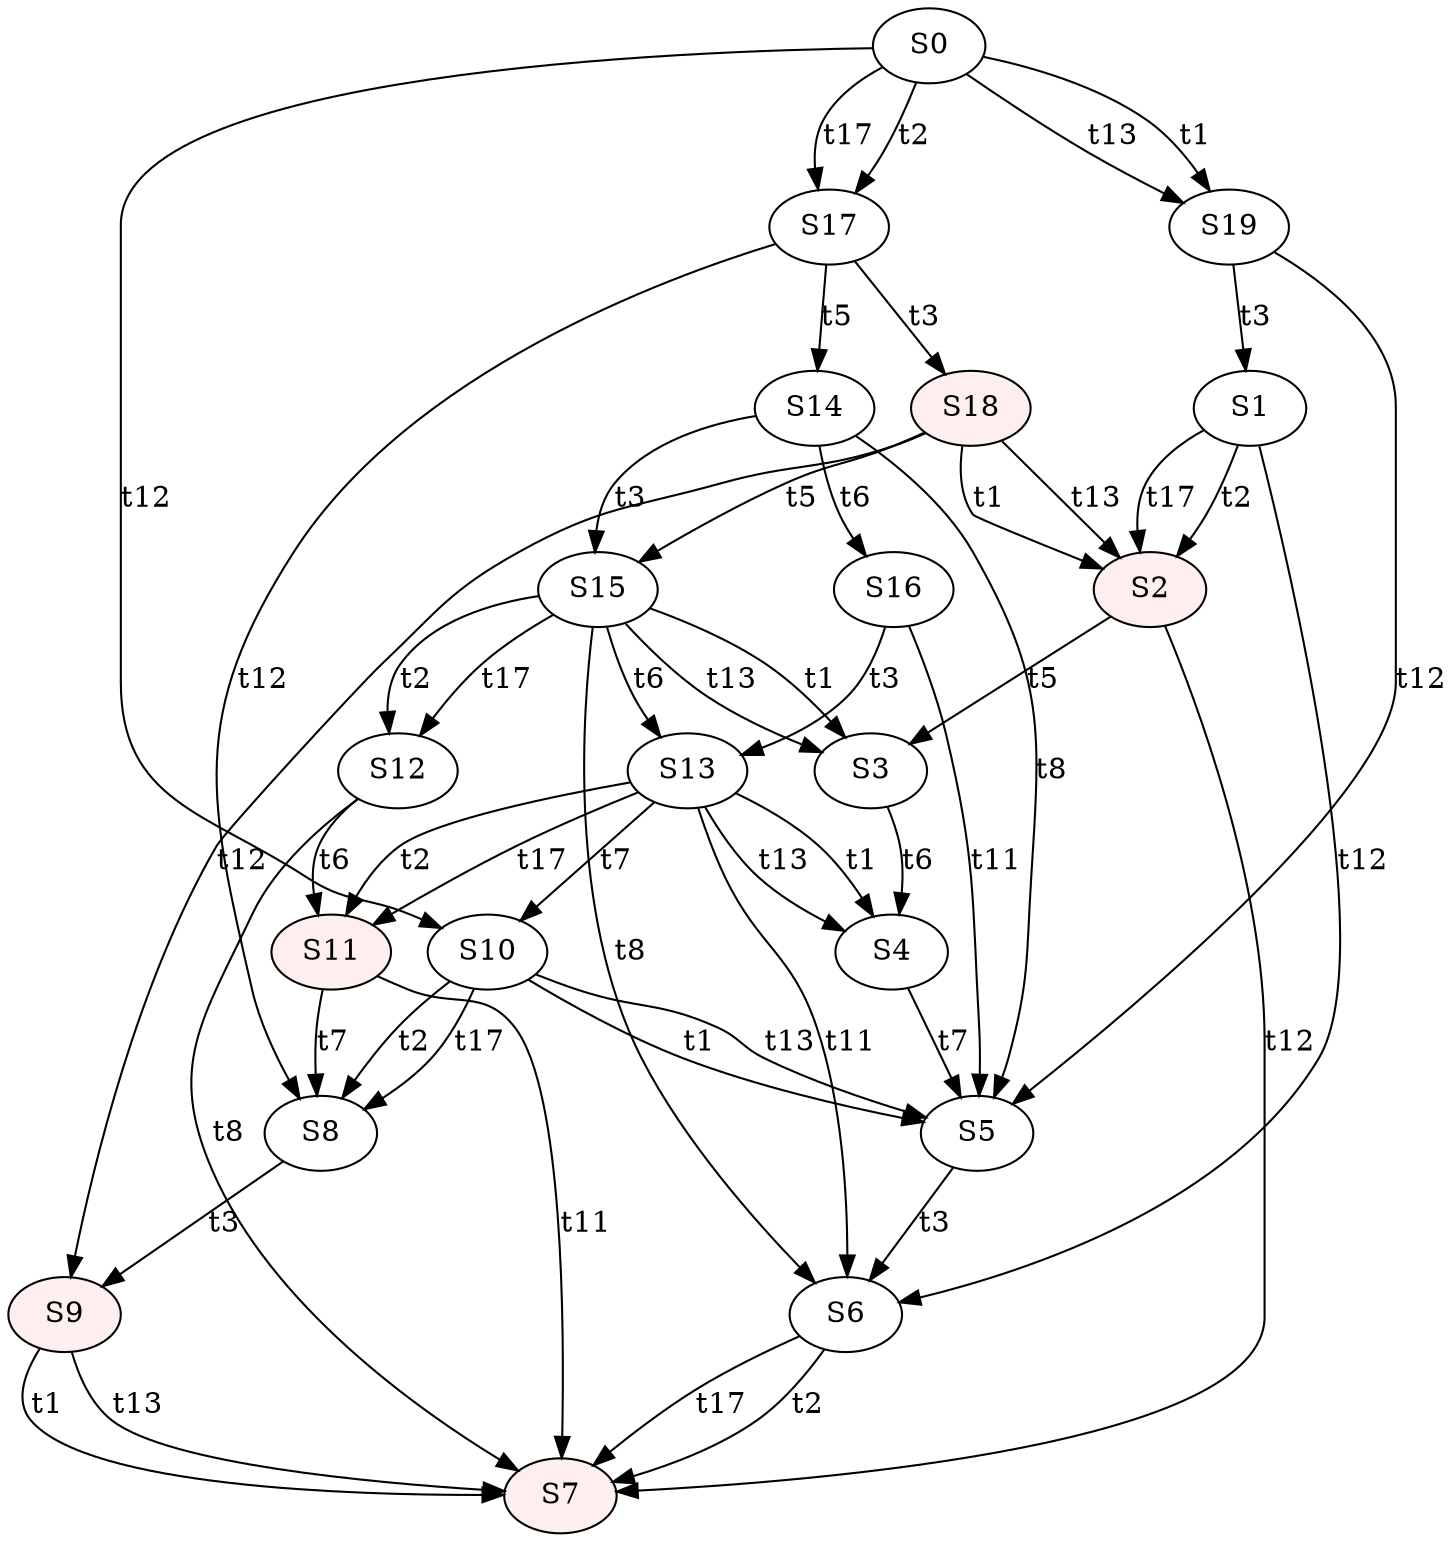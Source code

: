 digraph "SCdebug/46" {
node [fillcolor="#FFFFFF"]; S10 ;
node [style=filled fillcolor="#FFEEEE"]; S9 ;
node [fillcolor="#FFFFFF"]; S6 ;
node [fillcolor="#FFFFFF"]; S15 ;
node [fillcolor="#FFFFFF"]; S1 ;
node [style=filled fillcolor="#FFEEEE"]; S18 ;
node [fillcolor="#FFFFFF"]; S0 ;
node [fillcolor="#FFFFFF"]; S13 ;
node [fillcolor="#FFFFFF"]; S12 ;
node [fillcolor="#FFFFFF"]; S8 ;
node [style=filled fillcolor="#FFEEEE"]; S7 ;
node [fillcolor="#FFFFFF"]; S5 ;
node [fillcolor="#FFFFFF"]; S3 ;
node [fillcolor="#FFFFFF"]; S14 ;
node [style=filled fillcolor="#FFEEEE"]; S2 ;
node [fillcolor="#FFFFFF"]; S19 ;
node [fillcolor="#FFFFFF"]; S17 ;
node [style=filled fillcolor="#FFEEEE"]; S11 ;
node [fillcolor="#FFFFFF"]; S4 ;
node [fillcolor="#FFFFFF"]; S16 ;
S10 -> S8 [label=t2]
S10 -> S8 [label=t17]
S10 -> S5 [label=t1]
S10 -> S5 [label=t13]
S9 -> S7 [label=t1]
S9 -> S7 [label=t13]
S6 -> S7 [label=t2]
S6 -> S7 [label=t17]
S15 -> S13 [label=t6]
S15 -> S12 [label=t2]
S15 -> S12 [label=t17]
S15 -> S3 [label=t1]
S15 -> S3 [label=t13]
S15 -> S6 [label=t8]
S1 -> S2 [label=t2]
S1 -> S2 [label=t17]
S1 -> S6 [label=t12]
S18 -> S2 [label=t1]
S18 -> S2 [label=t13]
S18 -> S15 [label=t5]
S18 -> S9 [label=t12]
S0 -> S19 [label=t1]
S0 -> S17 [label=t2]
S0 -> S19 [label=t13]
S0 -> S17 [label=t17]
S0 -> S10 [label=t12]
S13 -> S4 [label=t1]
S13 -> S11 [label=t2]
S13 -> S4 [label=t13]
S13 -> S11 [label=t17]
S13 -> S10 [label=t7]
S13 -> S6 [label=t11]
S12 -> S11 [label=t6]
S12 -> S7 [label=t8]
S8 -> S9 [label=t3]
S5 -> S6 [label=t3]
S3 -> S4 [label=t6]
S14 -> S5 [label=t8]
S14 -> S15 [label=t3]
S14 -> S16 [label=t6]
S2 -> S7 [label=t12]
S2 -> S3 [label=t5]
S19 -> S5 [label=t12]
S19 -> S1 [label=t3]
S17 -> S8 [label=t12]
S17 -> S14 [label=t5]
S17 -> S18 [label=t3]
S11 -> S8 [label=t7]
S11 -> S7 [label=t11]
S4 -> S5 [label=t7]
S16 -> S13 [label=t3]
S16 -> S5 [label=t11]
}